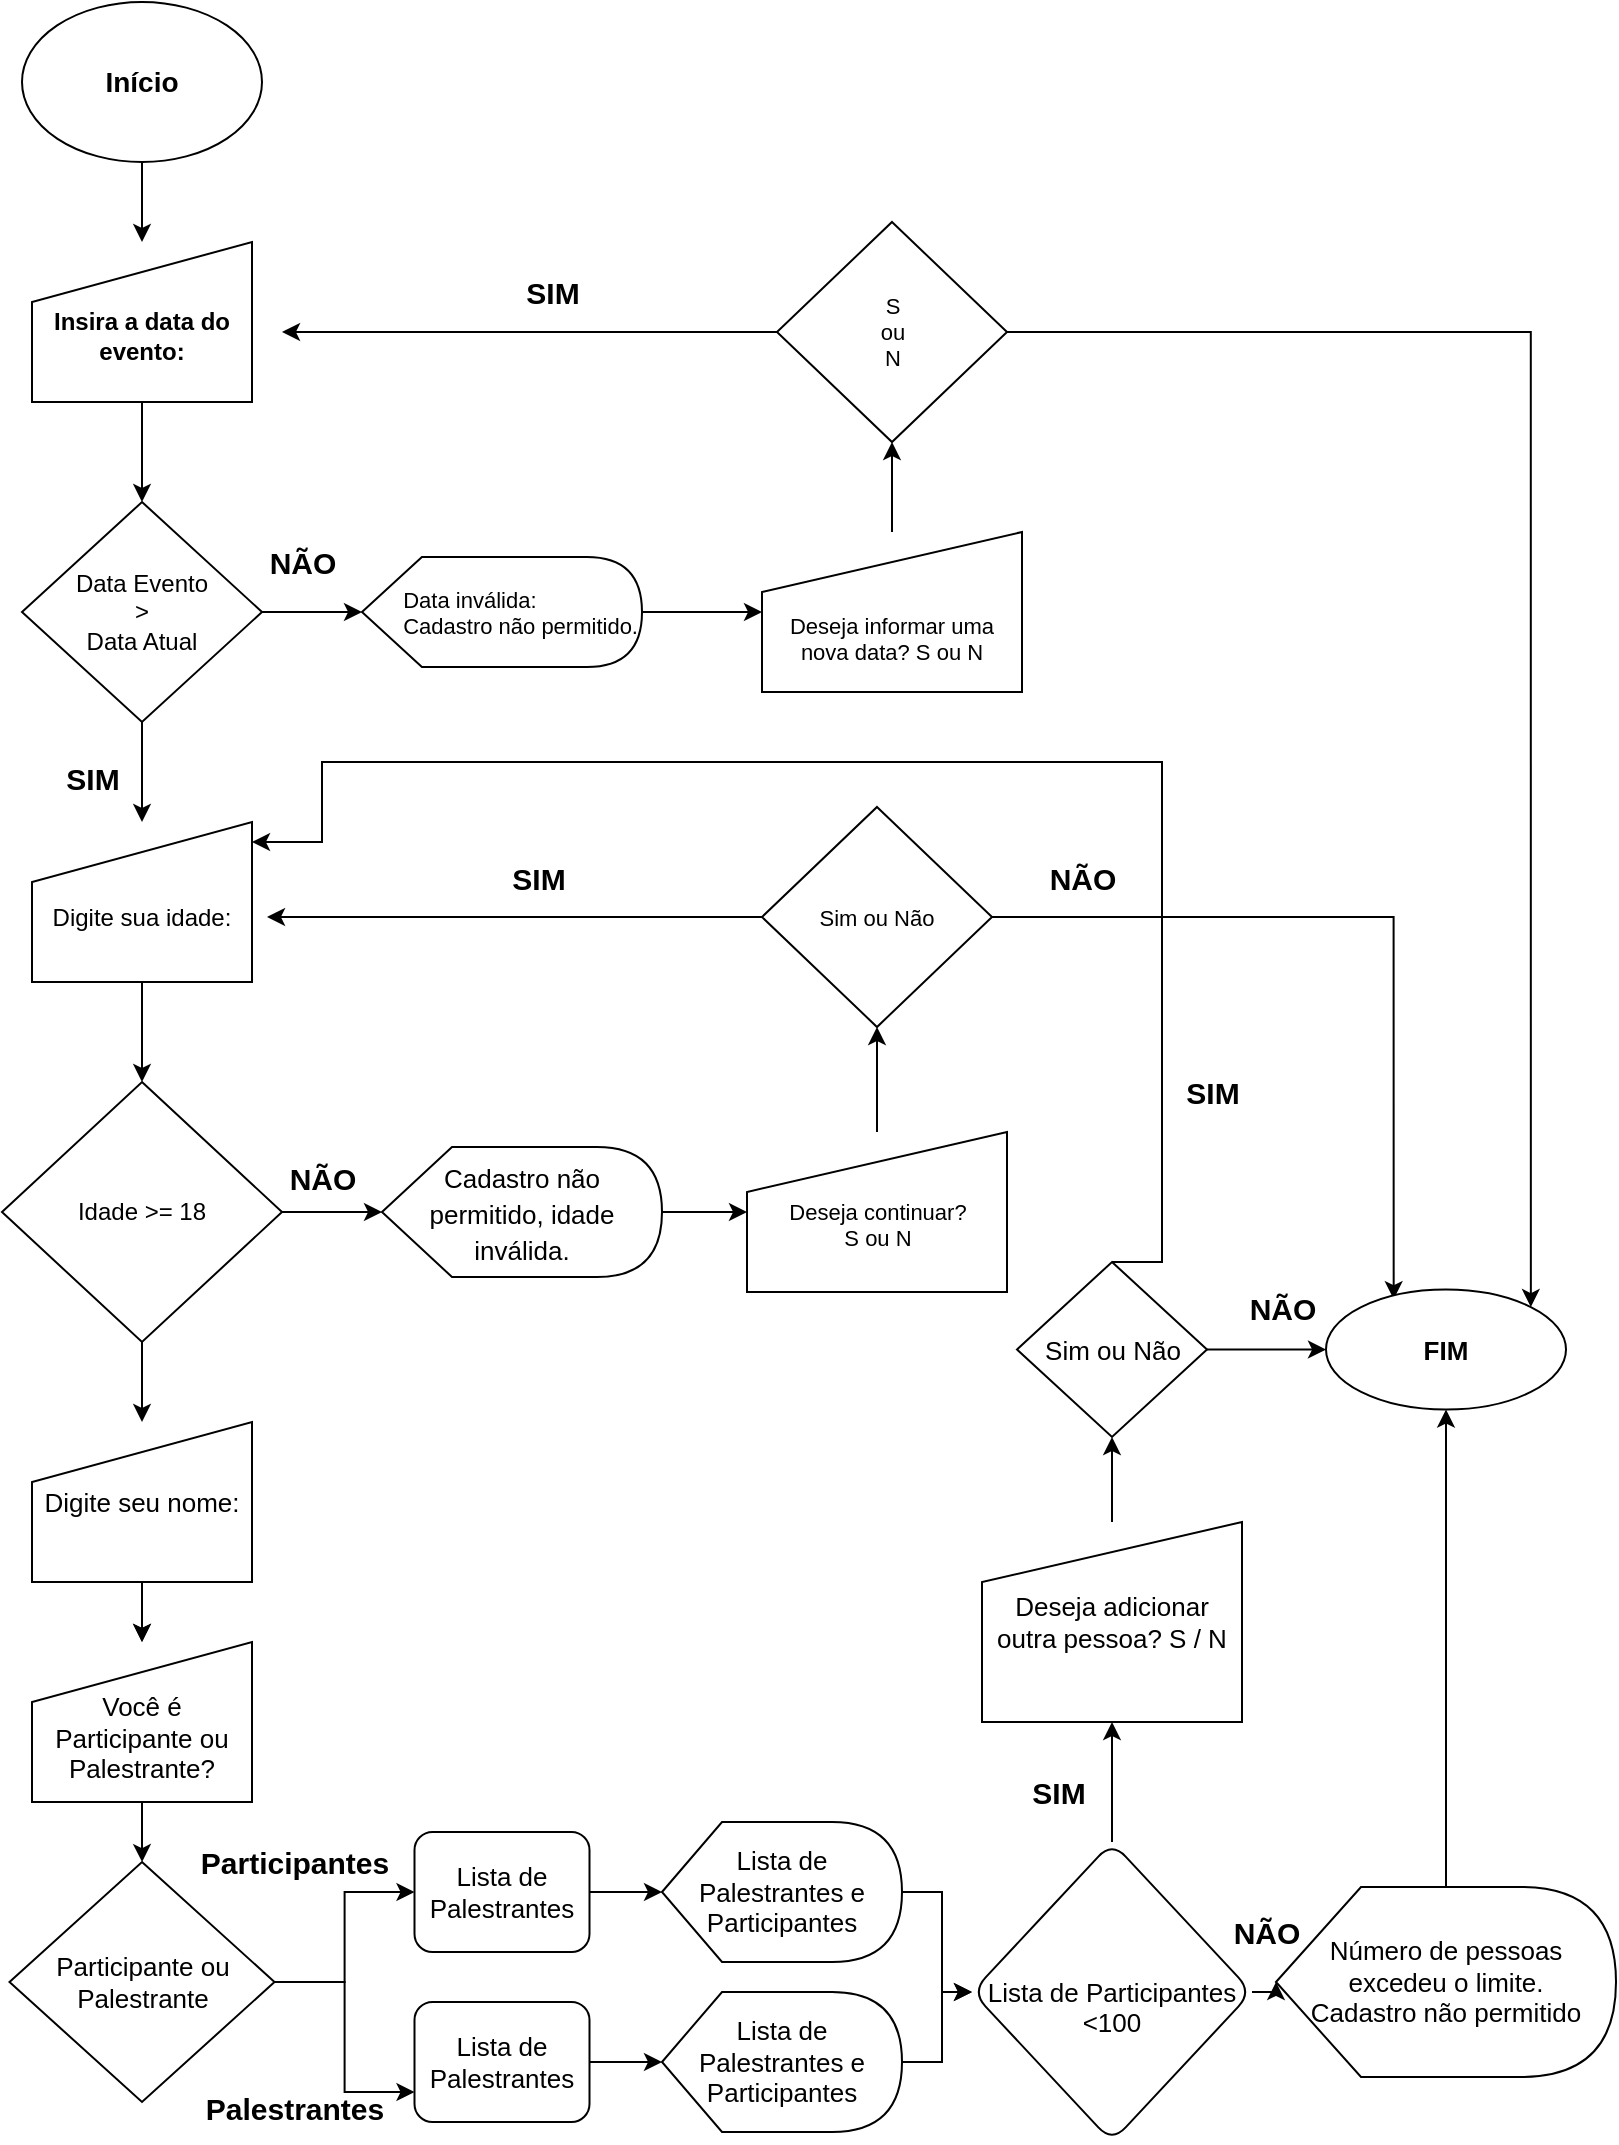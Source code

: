<mxfile version="20.1.2" type="github"><diagram id="CLZ_mUbh_lc97_RH1fOl" name="Page-1"><mxGraphModel dx="914" dy="474" grid="1" gridSize="10" guides="1" tooltips="1" connect="1" arrows="1" fold="1" page="1" pageScale="1" pageWidth="827" pageHeight="1169" math="0" shadow="0"><root><mxCell id="0"/><mxCell id="1" parent="0"/><mxCell id="jVJpN_7jHwU9q-nAfbNz-2" value="" style="edgeStyle=orthogonalEdgeStyle;rounded=0;orthogonalLoop=1;jettySize=auto;html=1;" edge="1" parent="1" source="ORPVwj0204Dmcl4_nhYg-1" target="jVJpN_7jHwU9q-nAfbNz-1"><mxGeometry relative="1" as="geometry"/></mxCell><mxCell id="ORPVwj0204Dmcl4_nhYg-1" value="&lt;font style=&quot;font-size: 14px;&quot;&gt;&lt;b&gt;Início&lt;/b&gt;&lt;/font&gt;" style="ellipse;whiteSpace=wrap;html=1;" parent="1" vertex="1"><mxGeometry x="30" y="10" width="120" height="80" as="geometry"/></mxCell><mxCell id="jVJpN_7jHwU9q-nAfbNz-4" value="" style="edgeStyle=orthogonalEdgeStyle;rounded=0;orthogonalLoop=1;jettySize=auto;html=1;" edge="1" parent="1" source="jVJpN_7jHwU9q-nAfbNz-1" target="jVJpN_7jHwU9q-nAfbNz-3"><mxGeometry relative="1" as="geometry"/></mxCell><mxCell id="jVJpN_7jHwU9q-nAfbNz-1" value="&lt;br&gt;&lt;b&gt;Insira a data do evento:&lt;/b&gt;" style="shape=manualInput;whiteSpace=wrap;html=1;" vertex="1" parent="1"><mxGeometry x="35" y="130" width="110" height="80" as="geometry"/></mxCell><mxCell id="jVJpN_7jHwU9q-nAfbNz-6" value="" style="edgeStyle=orthogonalEdgeStyle;rounded=0;orthogonalLoop=1;jettySize=auto;html=1;fontSize=11;" edge="1" parent="1" source="jVJpN_7jHwU9q-nAfbNz-3" target="jVJpN_7jHwU9q-nAfbNz-5"><mxGeometry relative="1" as="geometry"/></mxCell><mxCell id="jVJpN_7jHwU9q-nAfbNz-17" value="" style="edgeStyle=orthogonalEdgeStyle;rounded=0;orthogonalLoop=1;jettySize=auto;html=1;fontSize=15;" edge="1" parent="1" source="jVJpN_7jHwU9q-nAfbNz-3" target="jVJpN_7jHwU9q-nAfbNz-16"><mxGeometry relative="1" as="geometry"/></mxCell><mxCell id="jVJpN_7jHwU9q-nAfbNz-3" value="Data Evento&lt;br&gt;&amp;gt;&lt;br&gt;Data Atual" style="rhombus;whiteSpace=wrap;html=1;" vertex="1" parent="1"><mxGeometry x="30" y="260" width="120" height="110" as="geometry"/></mxCell><mxCell id="jVJpN_7jHwU9q-nAfbNz-10" value="" style="edgeStyle=orthogonalEdgeStyle;rounded=0;orthogonalLoop=1;jettySize=auto;html=1;fontSize=11;" edge="1" parent="1" source="jVJpN_7jHwU9q-nAfbNz-5" target="jVJpN_7jHwU9q-nAfbNz-7"><mxGeometry relative="1" as="geometry"/></mxCell><mxCell id="jVJpN_7jHwU9q-nAfbNz-5" value="&lt;div style=&quot;text-align: justify;&quot;&gt;&lt;span style=&quot;font-size: 11px; background-color: initial;&quot;&gt;Data inválida:&lt;/span&gt;&lt;/div&gt;&lt;div style=&quot;text-align: justify; font-size: 11px;&quot;&gt;&lt;span style=&quot;background-color: initial;&quot;&gt;&lt;font style=&quot;font-size: 11px;&quot;&gt;Cadastro não permitido.&lt;/font&gt;&lt;/span&gt;&lt;/div&gt;" style="shape=display;whiteSpace=wrap;html=1;align=right;size=0.214;" vertex="1" parent="1"><mxGeometry x="200" y="287.5" width="140" height="55" as="geometry"/></mxCell><mxCell id="jVJpN_7jHwU9q-nAfbNz-9" value="" style="edgeStyle=orthogonalEdgeStyle;rounded=0;orthogonalLoop=1;jettySize=auto;html=1;fontSize=11;" edge="1" parent="1" source="jVJpN_7jHwU9q-nAfbNz-7" target="jVJpN_7jHwU9q-nAfbNz-8"><mxGeometry relative="1" as="geometry"/></mxCell><mxCell id="jVJpN_7jHwU9q-nAfbNz-7" value="&lt;br&gt;&lt;br&gt;Deseja informar uma nova data? S ou N" style="shape=manualInput;whiteSpace=wrap;html=1;fontSize=11;" vertex="1" parent="1"><mxGeometry x="400" y="275" width="130" height="80" as="geometry"/></mxCell><mxCell id="jVJpN_7jHwU9q-nAfbNz-11" style="edgeStyle=orthogonalEdgeStyle;rounded=0;orthogonalLoop=1;jettySize=auto;html=1;fontSize=11;" edge="1" parent="1" source="jVJpN_7jHwU9q-nAfbNz-8"><mxGeometry relative="1" as="geometry"><mxPoint x="160" y="175" as="targetPoint"/></mxGeometry></mxCell><mxCell id="jVJpN_7jHwU9q-nAfbNz-97" style="edgeStyle=orthogonalEdgeStyle;rounded=0;orthogonalLoop=1;jettySize=auto;html=1;exitX=1;exitY=0.5;exitDx=0;exitDy=0;entryX=1;entryY=0;entryDx=0;entryDy=0;fontSize=13;" edge="1" parent="1" source="jVJpN_7jHwU9q-nAfbNz-8" target="jVJpN_7jHwU9q-nAfbNz-93"><mxGeometry relative="1" as="geometry"/></mxCell><mxCell id="jVJpN_7jHwU9q-nAfbNz-8" value="S&lt;br&gt;ou&lt;br&gt;N" style="rhombus;whiteSpace=wrap;html=1;fontSize=11;" vertex="1" parent="1"><mxGeometry x="407.5" y="120" width="115" height="110" as="geometry"/></mxCell><mxCell id="jVJpN_7jHwU9q-nAfbNz-12" value="&lt;b&gt;&lt;font style=&quot;font-size: 15px;&quot;&gt;SIM&lt;/font&gt;&lt;/b&gt;" style="text;html=1;align=center;verticalAlign=middle;resizable=0;points=[];autosize=1;strokeColor=none;fillColor=none;fontSize=11;" vertex="1" parent="1"><mxGeometry x="270" y="140" width="50" height="30" as="geometry"/></mxCell><mxCell id="jVJpN_7jHwU9q-nAfbNz-14" value="&lt;span style=&quot;font-size: 15px;&quot;&gt;&lt;b&gt;NÃO&lt;/b&gt;&lt;/span&gt;" style="text;html=1;align=center;verticalAlign=middle;resizable=0;points=[];autosize=1;strokeColor=none;fillColor=none;fontSize=11;" vertex="1" parent="1"><mxGeometry x="140" y="275" width="60" height="30" as="geometry"/></mxCell><mxCell id="jVJpN_7jHwU9q-nAfbNz-19" value="" style="edgeStyle=orthogonalEdgeStyle;rounded=0;orthogonalLoop=1;jettySize=auto;html=1;fontSize=15;" edge="1" parent="1" source="jVJpN_7jHwU9q-nAfbNz-16" target="jVJpN_7jHwU9q-nAfbNz-18"><mxGeometry relative="1" as="geometry"/></mxCell><mxCell id="jVJpN_7jHwU9q-nAfbNz-16" value="&lt;br&gt;Digite sua idade:" style="shape=manualInput;whiteSpace=wrap;html=1;" vertex="1" parent="1"><mxGeometry x="35" y="420" width="110" height="80" as="geometry"/></mxCell><mxCell id="jVJpN_7jHwU9q-nAfbNz-21" value="" style="edgeStyle=orthogonalEdgeStyle;rounded=0;orthogonalLoop=1;jettySize=auto;html=1;fontSize=15;" edge="1" parent="1" source="jVJpN_7jHwU9q-nAfbNz-18" target="jVJpN_7jHwU9q-nAfbNz-20"><mxGeometry relative="1" as="geometry"/></mxCell><mxCell id="jVJpN_7jHwU9q-nAfbNz-35" value="" style="edgeStyle=orthogonalEdgeStyle;rounded=0;orthogonalLoop=1;jettySize=auto;html=1;fontSize=13;" edge="1" parent="1" source="jVJpN_7jHwU9q-nAfbNz-18" target="jVJpN_7jHwU9q-nAfbNz-34"><mxGeometry relative="1" as="geometry"/></mxCell><mxCell id="jVJpN_7jHwU9q-nAfbNz-18" value="Idade &amp;gt;= 18" style="rhombus;whiteSpace=wrap;html=1;" vertex="1" parent="1"><mxGeometry x="20" y="550" width="140" height="130" as="geometry"/></mxCell><mxCell id="jVJpN_7jHwU9q-nAfbNz-32" value="" style="edgeStyle=orthogonalEdgeStyle;rounded=0;orthogonalLoop=1;jettySize=auto;html=1;fontSize=13;" edge="1" parent="1" source="jVJpN_7jHwU9q-nAfbNz-20" target="jVJpN_7jHwU9q-nAfbNz-28"><mxGeometry relative="1" as="geometry"/></mxCell><mxCell id="jVJpN_7jHwU9q-nAfbNz-20" value="&lt;font style=&quot;font-size: 13px;&quot;&gt;Cadastro não permitido, idade inválida.&lt;/font&gt;" style="shape=display;whiteSpace=wrap;html=1;fontSize=15;align=center;" vertex="1" parent="1"><mxGeometry x="210" y="582.5" width="140" height="65" as="geometry"/></mxCell><mxCell id="jVJpN_7jHwU9q-nAfbNz-22" value="&lt;span style=&quot;font-size: 15px;&quot;&gt;&lt;b&gt;NÃO&lt;/b&gt;&lt;/span&gt;" style="text;html=1;align=center;verticalAlign=middle;resizable=0;points=[];autosize=1;strokeColor=none;fillColor=none;fontSize=11;" vertex="1" parent="1"><mxGeometry x="150" y="582.5" width="60" height="30" as="geometry"/></mxCell><mxCell id="jVJpN_7jHwU9q-nAfbNz-33" value="" style="edgeStyle=orthogonalEdgeStyle;rounded=0;orthogonalLoop=1;jettySize=auto;html=1;fontSize=13;" edge="1" parent="1" source="jVJpN_7jHwU9q-nAfbNz-28" target="jVJpN_7jHwU9q-nAfbNz-30"><mxGeometry relative="1" as="geometry"/></mxCell><mxCell id="jVJpN_7jHwU9q-nAfbNz-28" value="&lt;br&gt;Deseja continuar?&lt;br&gt;S ou N" style="shape=manualInput;whiteSpace=wrap;html=1;fontSize=11;" vertex="1" parent="1"><mxGeometry x="392.5" y="575" width="130" height="80" as="geometry"/></mxCell><mxCell id="jVJpN_7jHwU9q-nAfbNz-29" style="edgeStyle=orthogonalEdgeStyle;rounded=0;orthogonalLoop=1;jettySize=auto;html=1;fontSize=11;" edge="1" parent="1" source="jVJpN_7jHwU9q-nAfbNz-30"><mxGeometry relative="1" as="geometry"><mxPoint x="152.5" y="467.5" as="targetPoint"/></mxGeometry></mxCell><mxCell id="jVJpN_7jHwU9q-nAfbNz-96" style="edgeStyle=orthogonalEdgeStyle;rounded=0;orthogonalLoop=1;jettySize=auto;html=1;exitX=1;exitY=0.5;exitDx=0;exitDy=0;entryX=0.282;entryY=0.081;entryDx=0;entryDy=0;entryPerimeter=0;fontSize=13;" edge="1" parent="1" source="jVJpN_7jHwU9q-nAfbNz-30" target="jVJpN_7jHwU9q-nAfbNz-93"><mxGeometry relative="1" as="geometry"/></mxCell><mxCell id="jVJpN_7jHwU9q-nAfbNz-30" value="Sim ou Não" style="rhombus;whiteSpace=wrap;html=1;fontSize=11;" vertex="1" parent="1"><mxGeometry x="400" y="412.5" width="115" height="110" as="geometry"/></mxCell><mxCell id="jVJpN_7jHwU9q-nAfbNz-31" value="&lt;b&gt;&lt;font style=&quot;font-size: 15px;&quot;&gt;SIM&lt;/font&gt;&lt;/b&gt;" style="text;html=1;align=center;verticalAlign=middle;resizable=0;points=[];autosize=1;strokeColor=none;fillColor=none;fontSize=11;" vertex="1" parent="1"><mxGeometry x="262.5" y="432.5" width="50" height="30" as="geometry"/></mxCell><mxCell id="jVJpN_7jHwU9q-nAfbNz-37" value="" style="edgeStyle=orthogonalEdgeStyle;rounded=0;orthogonalLoop=1;jettySize=auto;html=1;fontSize=13;" edge="1" parent="1" source="jVJpN_7jHwU9q-nAfbNz-34" target="jVJpN_7jHwU9q-nAfbNz-36"><mxGeometry relative="1" as="geometry"/></mxCell><mxCell id="jVJpN_7jHwU9q-nAfbNz-80" value="" style="edgeStyle=orthogonalEdgeStyle;rounded=0;orthogonalLoop=1;jettySize=auto;html=1;fontSize=13;" edge="1" parent="1" source="jVJpN_7jHwU9q-nAfbNz-34" target="jVJpN_7jHwU9q-nAfbNz-36"><mxGeometry relative="1" as="geometry"/></mxCell><mxCell id="jVJpN_7jHwU9q-nAfbNz-34" value="Digite seu nome:" style="shape=manualInput;whiteSpace=wrap;html=1;fontSize=13;" vertex="1" parent="1"><mxGeometry x="35" y="720" width="110" height="80" as="geometry"/></mxCell><mxCell id="jVJpN_7jHwU9q-nAfbNz-83" value="" style="edgeStyle=orthogonalEdgeStyle;rounded=0;orthogonalLoop=1;jettySize=auto;html=1;fontSize=13;" edge="1" parent="1" source="jVJpN_7jHwU9q-nAfbNz-36" target="jVJpN_7jHwU9q-nAfbNz-38"><mxGeometry relative="1" as="geometry"/></mxCell><mxCell id="jVJpN_7jHwU9q-nAfbNz-36" value="&lt;br&gt;Você é Participante ou Palestrante?" style="shape=manualInput;whiteSpace=wrap;html=1;fontSize=13;" vertex="1" parent="1"><mxGeometry x="35" y="830" width="110" height="80" as="geometry"/></mxCell><mxCell id="jVJpN_7jHwU9q-nAfbNz-84" value="" style="edgeStyle=orthogonalEdgeStyle;rounded=0;orthogonalLoop=1;jettySize=auto;html=1;fontSize=13;" edge="1" parent="1" source="jVJpN_7jHwU9q-nAfbNz-38" target="jVJpN_7jHwU9q-nAfbNz-40"><mxGeometry relative="1" as="geometry"/></mxCell><mxCell id="jVJpN_7jHwU9q-nAfbNz-85" style="edgeStyle=orthogonalEdgeStyle;rounded=0;orthogonalLoop=1;jettySize=auto;html=1;entryX=0;entryY=0.75;entryDx=0;entryDy=0;fontSize=13;" edge="1" parent="1" source="jVJpN_7jHwU9q-nAfbNz-38" target="jVJpN_7jHwU9q-nAfbNz-81"><mxGeometry relative="1" as="geometry"/></mxCell><mxCell id="jVJpN_7jHwU9q-nAfbNz-38" value="Participante ou Palestrante" style="rhombus;whiteSpace=wrap;html=1;fontSize=13;" vertex="1" parent="1"><mxGeometry x="23.75" y="940" width="132.5" height="120" as="geometry"/></mxCell><mxCell id="jVJpN_7jHwU9q-nAfbNz-88" value="" style="edgeStyle=orthogonalEdgeStyle;rounded=0;orthogonalLoop=1;jettySize=auto;html=1;fontSize=13;" edge="1" parent="1" source="jVJpN_7jHwU9q-nAfbNz-40" target="jVJpN_7jHwU9q-nAfbNz-86"><mxGeometry relative="1" as="geometry"/></mxCell><mxCell id="jVJpN_7jHwU9q-nAfbNz-40" value="Lista de Palestrantes" style="rounded=1;whiteSpace=wrap;html=1;fontSize=13;" vertex="1" parent="1"><mxGeometry x="226.25" y="925" width="87.5" height="60" as="geometry"/></mxCell><mxCell id="jVJpN_7jHwU9q-nAfbNz-63" value="" style="edgeStyle=orthogonalEdgeStyle;rounded=0;orthogonalLoop=1;jettySize=auto;html=1;fontSize=13;" edge="1" parent="1" source="jVJpN_7jHwU9q-nAfbNz-59" target="jVJpN_7jHwU9q-nAfbNz-62"><mxGeometry relative="1" as="geometry"/></mxCell><mxCell id="jVJpN_7jHwU9q-nAfbNz-74" style="edgeStyle=orthogonalEdgeStyle;rounded=0;orthogonalLoop=1;jettySize=auto;html=1;exitX=1;exitY=0.5;exitDx=0;exitDy=0;entryX=0;entryY=0.5;entryDx=0;entryDy=0;entryPerimeter=0;fontSize=13;" edge="1" parent="1" source="jVJpN_7jHwU9q-nAfbNz-59" target="jVJpN_7jHwU9q-nAfbNz-73"><mxGeometry relative="1" as="geometry"/></mxCell><mxCell id="jVJpN_7jHwU9q-nAfbNz-59" value="&lt;br&gt;Lista de Participantes&lt;br&gt;&amp;lt;100" style="rhombus;whiteSpace=wrap;html=1;fontSize=13;rounded=1;" vertex="1" parent="1"><mxGeometry x="505" y="930" width="140" height="150" as="geometry"/></mxCell><mxCell id="jVJpN_7jHwU9q-nAfbNz-66" value="" style="edgeStyle=orthogonalEdgeStyle;rounded=0;orthogonalLoop=1;jettySize=auto;html=1;fontSize=13;" edge="1" parent="1" source="jVJpN_7jHwU9q-nAfbNz-62" target="jVJpN_7jHwU9q-nAfbNz-65"><mxGeometry relative="1" as="geometry"/></mxCell><mxCell id="jVJpN_7jHwU9q-nAfbNz-62" value="Deseja adicionar outra pessoa? S / N" style="shape=manualInput;whiteSpace=wrap;html=1;fontSize=13;" vertex="1" parent="1"><mxGeometry x="510" y="770" width="130" height="100" as="geometry"/></mxCell><mxCell id="jVJpN_7jHwU9q-nAfbNz-68" style="edgeStyle=orthogonalEdgeStyle;rounded=0;orthogonalLoop=1;jettySize=auto;html=1;exitX=0.5;exitY=0;exitDx=0;exitDy=0;fontSize=13;" edge="1" parent="1" source="jVJpN_7jHwU9q-nAfbNz-65" target="jVJpN_7jHwU9q-nAfbNz-16"><mxGeometry relative="1" as="geometry"><Array as="points"><mxPoint x="600" y="390"/><mxPoint x="180" y="390"/><mxPoint x="180" y="430"/></Array></mxGeometry></mxCell><mxCell id="jVJpN_7jHwU9q-nAfbNz-94" value="" style="edgeStyle=orthogonalEdgeStyle;rounded=0;orthogonalLoop=1;jettySize=auto;html=1;fontSize=13;" edge="1" parent="1" source="jVJpN_7jHwU9q-nAfbNz-65" target="jVJpN_7jHwU9q-nAfbNz-93"><mxGeometry relative="1" as="geometry"/></mxCell><mxCell id="jVJpN_7jHwU9q-nAfbNz-65" value="Sim ou Não" style="rhombus;whiteSpace=wrap;html=1;fontSize=13;" vertex="1" parent="1"><mxGeometry x="527.5" y="640" width="95" height="87.5" as="geometry"/></mxCell><mxCell id="jVJpN_7jHwU9q-nAfbNz-95" style="edgeStyle=orthogonalEdgeStyle;rounded=0;orthogonalLoop=1;jettySize=auto;html=1;entryX=0.5;entryY=1;entryDx=0;entryDy=0;fontSize=13;" edge="1" parent="1" source="jVJpN_7jHwU9q-nAfbNz-73" target="jVJpN_7jHwU9q-nAfbNz-93"><mxGeometry relative="1" as="geometry"/></mxCell><mxCell id="jVJpN_7jHwU9q-nAfbNz-73" value="Número de pessoas excedeu o limite.&lt;br&gt;Cadastro não permitido" style="shape=display;whiteSpace=wrap;html=1;fontSize=13;" vertex="1" parent="1"><mxGeometry x="657" y="952.5" width="170" height="95" as="geometry"/></mxCell><mxCell id="jVJpN_7jHwU9q-nAfbNz-75" style="edgeStyle=orthogonalEdgeStyle;rounded=0;orthogonalLoop=1;jettySize=auto;html=1;exitX=0.5;exitY=1;exitDx=0;exitDy=0;fontSize=13;" edge="1" parent="1"><mxGeometry relative="1" as="geometry"><mxPoint x="237.5" y="920" as="sourcePoint"/><mxPoint x="237.5" y="920" as="targetPoint"/></mxGeometry></mxCell><mxCell id="jVJpN_7jHwU9q-nAfbNz-107" value="" style="edgeStyle=orthogonalEdgeStyle;rounded=0;orthogonalLoop=1;jettySize=auto;html=1;fontSize=13;" edge="1" parent="1" source="jVJpN_7jHwU9q-nAfbNz-81" target="jVJpN_7jHwU9q-nAfbNz-90"><mxGeometry relative="1" as="geometry"/></mxCell><mxCell id="jVJpN_7jHwU9q-nAfbNz-81" value="Lista de Palestrantes" style="rounded=1;whiteSpace=wrap;html=1;fontSize=13;" vertex="1" parent="1"><mxGeometry x="226.25" y="1010" width="87.5" height="60" as="geometry"/></mxCell><mxCell id="jVJpN_7jHwU9q-nAfbNz-91" value="" style="edgeStyle=orthogonalEdgeStyle;rounded=0;orthogonalLoop=1;jettySize=auto;html=1;fontSize=13;" edge="1" parent="1" source="jVJpN_7jHwU9q-nAfbNz-86" target="jVJpN_7jHwU9q-nAfbNz-59"><mxGeometry relative="1" as="geometry"/></mxCell><mxCell id="jVJpN_7jHwU9q-nAfbNz-86" value="Lista de Palestrantes e Participantes" style="shape=display;whiteSpace=wrap;html=1;fontSize=13;" vertex="1" parent="1"><mxGeometry x="350" y="920" width="120" height="70" as="geometry"/></mxCell><mxCell id="jVJpN_7jHwU9q-nAfbNz-92" value="" style="edgeStyle=orthogonalEdgeStyle;rounded=0;orthogonalLoop=1;jettySize=auto;html=1;fontSize=13;" edge="1" parent="1" source="jVJpN_7jHwU9q-nAfbNz-90" target="jVJpN_7jHwU9q-nAfbNz-59"><mxGeometry relative="1" as="geometry"/></mxCell><mxCell id="jVJpN_7jHwU9q-nAfbNz-90" value="Lista de Palestrantes e Participantes" style="shape=display;whiteSpace=wrap;html=1;fontSize=13;" vertex="1" parent="1"><mxGeometry x="350" y="1005" width="120" height="70" as="geometry"/></mxCell><mxCell id="jVJpN_7jHwU9q-nAfbNz-93" value="&lt;b&gt;FIM&lt;/b&gt;" style="ellipse;whiteSpace=wrap;html=1;fontSize=13;" vertex="1" parent="1"><mxGeometry x="682" y="653.75" width="120" height="60" as="geometry"/></mxCell><mxCell id="jVJpN_7jHwU9q-nAfbNz-98" value="&lt;b&gt;&lt;font style=&quot;font-size: 15px;&quot;&gt;SIM&lt;/font&gt;&lt;/b&gt;" style="text;html=1;align=center;verticalAlign=middle;resizable=0;points=[];autosize=1;strokeColor=none;fillColor=none;fontSize=11;" vertex="1" parent="1"><mxGeometry x="40" y="382.5" width="50" height="30" as="geometry"/></mxCell><mxCell id="jVJpN_7jHwU9q-nAfbNz-99" value="&lt;span style=&quot;font-size: 15px;&quot;&gt;&lt;b&gt;NÃO&lt;/b&gt;&lt;/span&gt;" style="text;html=1;align=center;verticalAlign=middle;resizable=0;points=[];autosize=1;strokeColor=none;fillColor=none;fontSize=11;" vertex="1" parent="1"><mxGeometry x="530" y="432.5" width="60" height="30" as="geometry"/></mxCell><mxCell id="jVJpN_7jHwU9q-nAfbNz-100" value="&lt;b&gt;&lt;font style=&quot;font-size: 15px;&quot;&gt;SIM&lt;/font&gt;&lt;/b&gt;" style="text;html=1;align=center;verticalAlign=middle;resizable=0;points=[];autosize=1;strokeColor=none;fillColor=none;fontSize=11;" vertex="1" parent="1"><mxGeometry x="600" y="540" width="50" height="30" as="geometry"/></mxCell><mxCell id="jVJpN_7jHwU9q-nAfbNz-101" value="&lt;span style=&quot;font-size: 15px;&quot;&gt;&lt;b&gt;NÃO&lt;/b&gt;&lt;/span&gt;" style="text;html=1;align=center;verticalAlign=middle;resizable=0;points=[];autosize=1;strokeColor=none;fillColor=none;fontSize=11;" vertex="1" parent="1"><mxGeometry x="630" y="647.5" width="60" height="30" as="geometry"/></mxCell><mxCell id="jVJpN_7jHwU9q-nAfbNz-102" value="&lt;span style=&quot;font-size: 15px;&quot;&gt;&lt;b&gt;Participantes&lt;br&gt;&lt;/b&gt;&lt;/span&gt;" style="text;html=1;align=center;verticalAlign=middle;resizable=0;points=[];autosize=1;strokeColor=none;fillColor=none;fontSize=11;" vertex="1" parent="1"><mxGeometry x="106.25" y="925" width="120" height="30" as="geometry"/></mxCell><mxCell id="jVJpN_7jHwU9q-nAfbNz-106" value="&lt;span style=&quot;font-size: 15px;&quot;&gt;&lt;b&gt;Palestrantes&lt;br&gt;&lt;/b&gt;&lt;/span&gt;" style="text;html=1;align=center;verticalAlign=middle;resizable=0;points=[];autosize=1;strokeColor=none;fillColor=none;fontSize=11;" vertex="1" parent="1"><mxGeometry x="111.25" y="1047.5" width="110" height="30" as="geometry"/></mxCell><mxCell id="jVJpN_7jHwU9q-nAfbNz-108" value="&lt;b&gt;&lt;font style=&quot;font-size: 15px;&quot;&gt;SIM&lt;/font&gt;&lt;/b&gt;" style="text;html=1;align=center;verticalAlign=middle;resizable=0;points=[];autosize=1;strokeColor=none;fillColor=none;fontSize=11;" vertex="1" parent="1"><mxGeometry x="522.5" y="890" width="50" height="30" as="geometry"/></mxCell><mxCell id="jVJpN_7jHwU9q-nAfbNz-109" value="&lt;span style=&quot;font-size: 15px;&quot;&gt;&lt;b&gt;NÃO&lt;/b&gt;&lt;/span&gt;" style="text;html=1;align=center;verticalAlign=middle;resizable=0;points=[];autosize=1;strokeColor=none;fillColor=none;fontSize=11;" vertex="1" parent="1"><mxGeometry x="622" y="960" width="60" height="30" as="geometry"/></mxCell></root></mxGraphModel></diagram></mxfile>